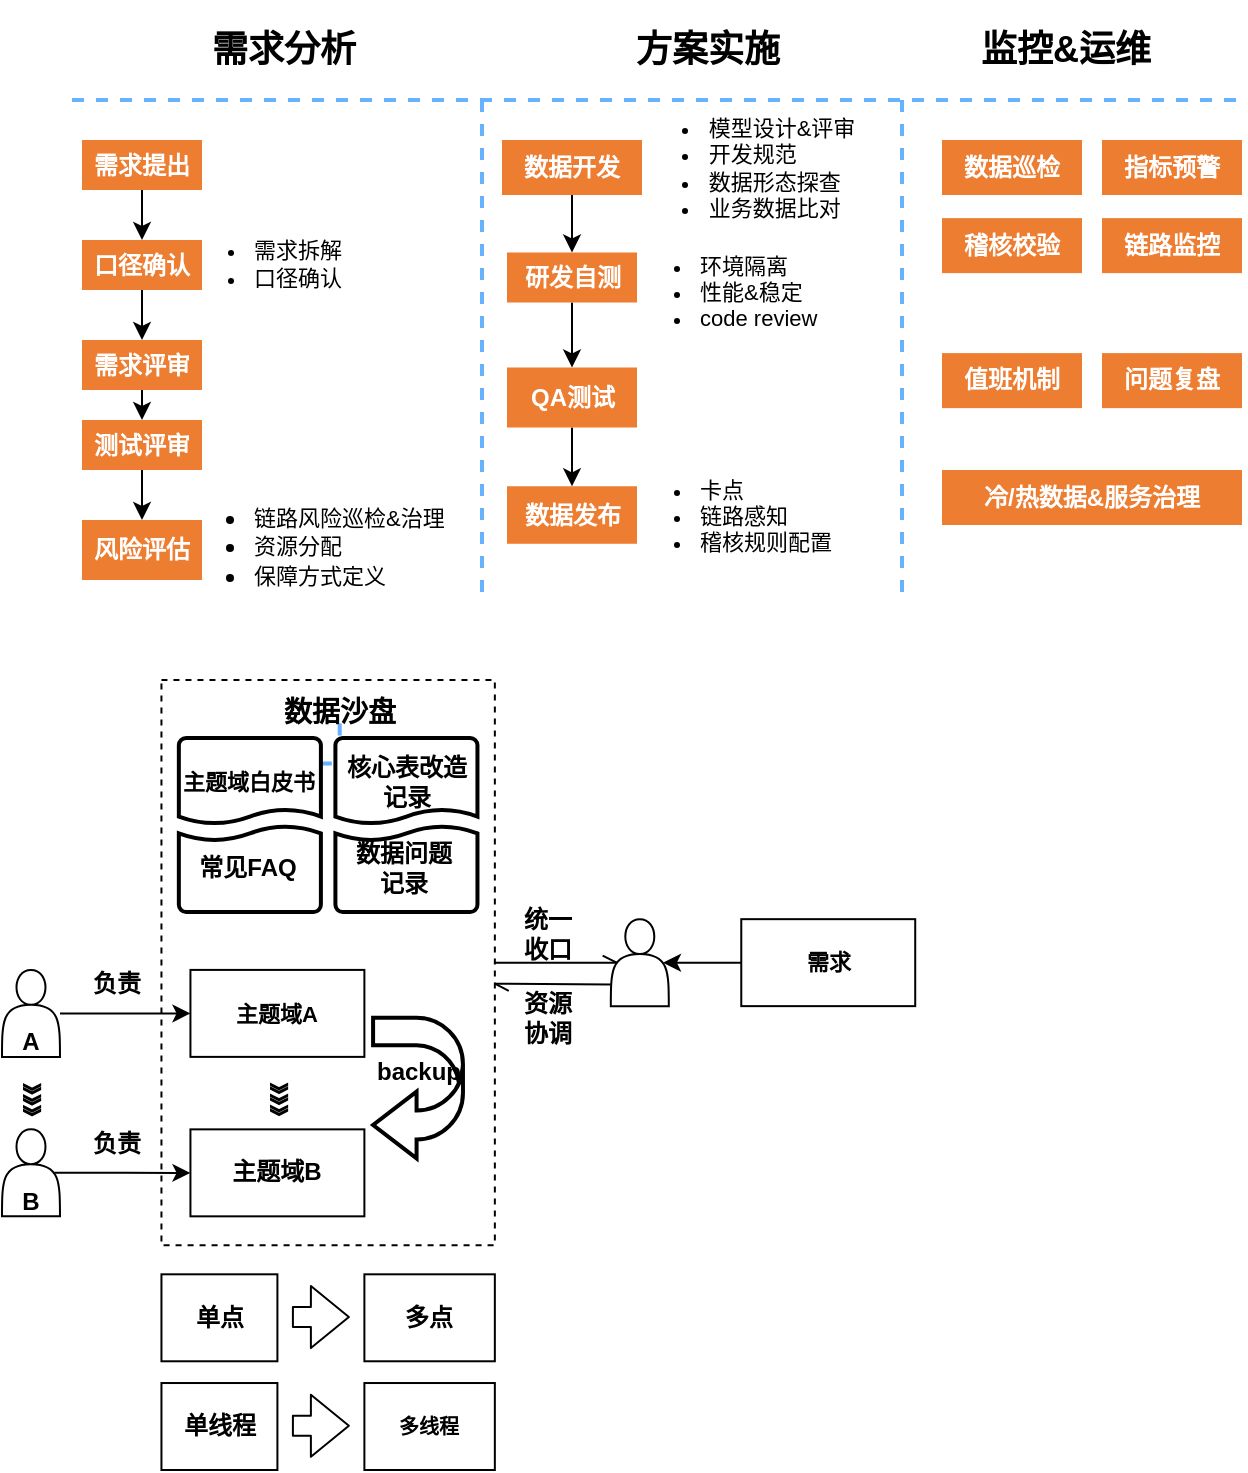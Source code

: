 <mxfile version="20.8.23" type="github">
  <diagram name="第 1 页" id="9t_LCf5cB-b87G4GpCwc">
    <mxGraphModel dx="1084" dy="1557" grid="1" gridSize="10" guides="1" tooltips="1" connect="1" arrows="1" fold="1" page="1" pageScale="1" pageWidth="827" pageHeight="1169" math="0" shadow="0">
      <root>
        <mxCell id="0" />
        <mxCell id="1" parent="0" />
        <mxCell id="ABy7lw26F6PikiW-eUqZ-20" style="edgeStyle=orthogonalEdgeStyle;rounded=0;orthogonalLoop=1;jettySize=auto;html=1;exitX=0.5;exitY=1;exitDx=0;exitDy=0;entryX=0.5;entryY=0;entryDx=0;entryDy=0;fillColor=#CC6600;" parent="1" source="ABy7lw26F6PikiW-eUqZ-21" target="ABy7lw26F6PikiW-eUqZ-23" edge="1">
          <mxGeometry relative="1" as="geometry" />
        </mxCell>
        <mxCell id="ABy7lw26F6PikiW-eUqZ-21" value="&lt;font color=&quot;#ffffff&quot;&gt;&lt;b&gt;口径确认&lt;/b&gt;&lt;/font&gt;" style="rounded=0;whiteSpace=wrap;html=1;strokeColor=none;fillColor=#ed7d31;" parent="1" vertex="1">
          <mxGeometry x="290" y="-130" width="60" height="25" as="geometry" />
        </mxCell>
        <mxCell id="ABy7lw26F6PikiW-eUqZ-22" style="edgeStyle=orthogonalEdgeStyle;rounded=0;orthogonalLoop=1;jettySize=auto;html=1;exitX=0.5;exitY=1;exitDx=0;exitDy=0;entryX=0.5;entryY=0;entryDx=0;entryDy=0;fontSize=11;fillColor=#CC6600;" parent="1" source="ABy7lw26F6PikiW-eUqZ-23" target="ABy7lw26F6PikiW-eUqZ-25" edge="1">
          <mxGeometry relative="1" as="geometry" />
        </mxCell>
        <mxCell id="ABy7lw26F6PikiW-eUqZ-23" value="&lt;b&gt;&lt;font color=&quot;#ffffff&quot;&gt;需求评审&lt;/font&gt;&lt;/b&gt;" style="rounded=0;whiteSpace=wrap;html=1;strokeColor=none;fillColor=#ed7d31;" parent="1" vertex="1">
          <mxGeometry x="290" y="-80" width="60" height="25" as="geometry" />
        </mxCell>
        <mxCell id="ABy7lw26F6PikiW-eUqZ-24" style="edgeStyle=orthogonalEdgeStyle;rounded=0;orthogonalLoop=1;jettySize=auto;html=1;exitX=0.5;exitY=1;exitDx=0;exitDy=0;fontFamily=微软雅黑;fontSize=11;fontColor=#000000;strokeColor=#000000;fillColor=#FFCC99;" parent="1" source="ABy7lw26F6PikiW-eUqZ-25" target="ABy7lw26F6PikiW-eUqZ-58" edge="1">
          <mxGeometry relative="1" as="geometry" />
        </mxCell>
        <mxCell id="ABy7lw26F6PikiW-eUqZ-25" value="&lt;font color=&quot;#ffffff&quot;&gt;&lt;b&gt;测试评审&lt;/b&gt;&lt;/font&gt;" style="rounded=0;whiteSpace=wrap;html=1;strokeColor=none;fillColor=#ed7d31;" parent="1" vertex="1">
          <mxGeometry x="290" y="-40" width="60" height="25" as="geometry" />
        </mxCell>
        <mxCell id="ABy7lw26F6PikiW-eUqZ-26" style="edgeStyle=orthogonalEdgeStyle;rounded=0;orthogonalLoop=1;jettySize=auto;html=1;exitX=0.5;exitY=1;exitDx=0;exitDy=0;entryX=0.5;entryY=0;entryDx=0;entryDy=0;fillColor=#CC6600;" parent="1" source="ABy7lw26F6PikiW-eUqZ-27" target="ABy7lw26F6PikiW-eUqZ-21" edge="1">
          <mxGeometry relative="1" as="geometry" />
        </mxCell>
        <mxCell id="ABy7lw26F6PikiW-eUqZ-27" value="&lt;font style=&quot;&quot; color=&quot;#ffffff&quot;&gt;&lt;b&gt;需求提出&lt;/b&gt;&lt;/font&gt;" style="rounded=0;whiteSpace=wrap;html=1;strokeColor=none;fillColor=#ed7d31;" parent="1" vertex="1">
          <mxGeometry x="290" y="-180" width="60" height="25" as="geometry" />
        </mxCell>
        <mxCell id="ABy7lw26F6PikiW-eUqZ-28" style="edgeStyle=orthogonalEdgeStyle;rounded=0;orthogonalLoop=1;jettySize=auto;html=1;exitX=0.5;exitY=1;exitDx=0;exitDy=0;fontSize=11;fillColor=#CC6600;" parent="1" source="ABy7lw26F6PikiW-eUqZ-29" target="ABy7lw26F6PikiW-eUqZ-31" edge="1">
          <mxGeometry relative="1" as="geometry" />
        </mxCell>
        <mxCell id="ABy7lw26F6PikiW-eUqZ-29" value="&lt;font color=&quot;#ffffff&quot;&gt;&lt;b&gt;研发自测&lt;/b&gt;&lt;/font&gt;" style="rounded=0;whiteSpace=wrap;html=1;strokeColor=none;fillColor=#ed7d31;" parent="1" vertex="1">
          <mxGeometry x="502.5" y="-123.75" width="65" height="25" as="geometry" />
        </mxCell>
        <mxCell id="ABy7lw26F6PikiW-eUqZ-30" style="edgeStyle=orthogonalEdgeStyle;rounded=0;orthogonalLoop=1;jettySize=auto;html=1;exitX=0.5;exitY=1;exitDx=0;exitDy=0;fontSize=11;fillColor=#CC6600;" parent="1" source="ABy7lw26F6PikiW-eUqZ-31" target="ABy7lw26F6PikiW-eUqZ-32" edge="1">
          <mxGeometry relative="1" as="geometry" />
        </mxCell>
        <mxCell id="ABy7lw26F6PikiW-eUqZ-31" value="&lt;font color=&quot;#ffffff&quot;&gt;&lt;b&gt;QA测试&lt;/b&gt;&lt;/font&gt;" style="rounded=0;whiteSpace=wrap;html=1;strokeColor=none;fillColor=#ed7d31;" parent="1" vertex="1">
          <mxGeometry x="502.5" y="-66.25" width="65" height="30" as="geometry" />
        </mxCell>
        <mxCell id="ABy7lw26F6PikiW-eUqZ-32" value="&lt;font color=&quot;#ffffff&quot;&gt;&lt;b&gt;数据发布&lt;/b&gt;&lt;/font&gt;" style="rounded=0;whiteSpace=wrap;html=1;strokeColor=none;fillColor=#ed7d31;" parent="1" vertex="1">
          <mxGeometry x="502.5" y="-6.87" width="65" height="28.75" as="geometry" />
        </mxCell>
        <mxCell id="ABy7lw26F6PikiW-eUqZ-33" value="&lt;ul&gt;&lt;li&gt;环境隔离&lt;/li&gt;&lt;li&gt;性能&amp;amp;稳定&lt;/li&gt;&lt;li&gt;code review&lt;/li&gt;&lt;/ul&gt;" style="text;html=1;strokeColor=none;fillColor=none;align=left;verticalAlign=middle;whiteSpace=wrap;rounded=0;dashed=1;fontSize=11;" parent="1" vertex="1">
          <mxGeometry x="557.49" y="-128.75" width="114" height="48.75" as="geometry" />
        </mxCell>
        <mxCell id="ABy7lw26F6PikiW-eUqZ-34" value="&lt;div style=&quot;font-size: 11px;&quot;&gt;&lt;ul style=&quot;font-size: 11px;&quot;&gt;&lt;li style=&quot;font-size: 11px;&quot;&gt;&lt;span style=&quot;font-size: 11px;&quot;&gt;卡点&lt;/span&gt;&lt;/li&gt;&lt;li style=&quot;font-size: 11px;&quot;&gt;链路感知&lt;/li&gt;&lt;li style=&quot;font-size: 11px;&quot;&gt;稽核规则配置&lt;/li&gt;&lt;/ul&gt;&lt;/div&gt;" style="text;html=1;strokeColor=none;fillColor=none;align=left;verticalAlign=middle;whiteSpace=wrap;rounded=0;dashed=1;fontSize=11;" parent="1" vertex="1">
          <mxGeometry x="557.49" y="-11.87" width="114" height="38.75" as="geometry" />
        </mxCell>
        <mxCell id="ABy7lw26F6PikiW-eUqZ-35" value="&lt;div style=&quot;text-align: left&quot;&gt;&lt;ul&gt;&lt;li style=&quot;border-color: var(--border-color);&quot;&gt;模型设计&amp;amp;评审&lt;/li&gt;&lt;li&gt;开发规范&lt;/li&gt;&lt;li&gt;数据形态探查&lt;/li&gt;&lt;li&gt;业务数据比对&lt;/li&gt;&lt;/ul&gt;&lt;/div&gt;" style="text;html=1;strokeColor=none;fillColor=none;align=center;verticalAlign=middle;whiteSpace=wrap;rounded=0;dashed=1;fontSize=11;" parent="1" vertex="1">
          <mxGeometry x="557.49" y="-203.13" width="126" height="73.75" as="geometry" />
        </mxCell>
        <mxCell id="ABy7lw26F6PikiW-eUqZ-39" value="&lt;h2&gt;&lt;span style=&quot;&quot;&gt;&lt;font style=&quot;font-size: 18px;&quot;&gt;需求分析&lt;/font&gt;&lt;/span&gt;&lt;/h2&gt;" style="text;html=1;strokeColor=none;fillColor=none;align=center;verticalAlign=middle;whiteSpace=wrap;rounded=0;dashed=1;fontSize=11;fontStyle=1" parent="1" vertex="1">
          <mxGeometry x="351" y="-240" width="80" height="30" as="geometry" />
        </mxCell>
        <mxCell id="ABy7lw26F6PikiW-eUqZ-41" style="edgeStyle=orthogonalEdgeStyle;rounded=0;orthogonalLoop=1;jettySize=auto;html=1;exitX=0.5;exitY=1;exitDx=0;exitDy=0;entryX=0.5;entryY=0;entryDx=0;entryDy=0;fontSize=11;fillColor=#CC6600;" parent="1" source="ABy7lw26F6PikiW-eUqZ-43" target="ABy7lw26F6PikiW-eUqZ-29" edge="1">
          <mxGeometry relative="1" as="geometry" />
        </mxCell>
        <mxCell id="ABy7lw26F6PikiW-eUqZ-43" value="&lt;font color=&quot;#ffffff&quot;&gt;&lt;b&gt;数据开发&lt;/b&gt;&lt;/font&gt;" style="rounded=0;whiteSpace=wrap;html=1;strokeColor=none;fillColor=#ed7d31;" parent="1" vertex="1">
          <mxGeometry x="500" y="-180" width="70" height="27.5" as="geometry" />
        </mxCell>
        <mxCell id="ABy7lw26F6PikiW-eUqZ-53" value="&lt;h2&gt;&lt;span style=&quot;&quot;&gt;&lt;font style=&quot;font-size: 18px;&quot;&gt;监控&amp;amp;运维&lt;/font&gt;&lt;/span&gt;&lt;/h2&gt;" style="text;html=1;strokeColor=none;fillColor=none;align=center;verticalAlign=middle;whiteSpace=wrap;rounded=0;dashed=1;fontSize=11;fontStyle=1" parent="1" vertex="1">
          <mxGeometry x="737" y="-240" width="90" height="30" as="geometry" />
        </mxCell>
        <mxCell id="ABy7lw26F6PikiW-eUqZ-57" value="&lt;ul&gt;&lt;li&gt;&lt;font style=&quot;font-size: 11px&quot;&gt;链路风险巡检&amp;amp;治理&lt;/font&gt;&lt;/li&gt;&lt;li&gt;&lt;font style=&quot;font-size: 11px&quot;&gt;资源分配&lt;/font&gt;&lt;/li&gt;&lt;li&gt;&lt;font style=&quot;font-size: 11px&quot;&gt;保障方式定义&lt;/font&gt;&lt;/li&gt;&lt;/ul&gt;" style="text;html=1;strokeColor=none;fillColor=none;align=left;verticalAlign=middle;whiteSpace=wrap;rounded=0;dashed=1;" parent="1" vertex="1">
          <mxGeometry x="334" y="2.5" width="146" height="40" as="geometry" />
        </mxCell>
        <mxCell id="ABy7lw26F6PikiW-eUqZ-58" value="&lt;b&gt;&lt;font color=&quot;#ffffff&quot;&gt;风险&lt;font face=&quot;微软雅黑&quot;&gt;评估&lt;/font&gt;&lt;/font&gt;&lt;/b&gt;" style="rounded=0;whiteSpace=wrap;html=1;strokeColor=none;fillColor=#ed7d31;" parent="1" vertex="1">
          <mxGeometry x="290" y="10" width="60" height="30" as="geometry" />
        </mxCell>
        <mxCell id="ABy7lw26F6PikiW-eUqZ-60" value="&lt;h2&gt;&lt;span style=&quot;font-size: 18px;&quot;&gt;方案实施&lt;/span&gt;&lt;/h2&gt;" style="text;html=1;strokeColor=none;fillColor=none;align=center;verticalAlign=middle;whiteSpace=wrap;rounded=0;dashed=1;fontSize=11;fontStyle=1" parent="1" vertex="1">
          <mxGeometry x="563.49" y="-240" width="80" height="30" as="geometry" />
        </mxCell>
        <mxCell id="ABy7lw26F6PikiW-eUqZ-61" value="&lt;ul&gt;&lt;li&gt;需求拆解&lt;/li&gt;&lt;li&gt;口径确认&lt;/li&gt;&lt;/ul&gt;" style="text;html=1;strokeColor=none;fillColor=none;align=left;verticalAlign=middle;whiteSpace=wrap;rounded=0;dashed=1;fontSize=11;" parent="1" vertex="1">
          <mxGeometry x="334" y="-136.88" width="114" height="38.75" as="geometry" />
        </mxCell>
        <mxCell id="ABy7lw26F6PikiW-eUqZ-62" value="&lt;font color=&quot;#ffffff&quot;&gt;&lt;b&gt;值班机制&lt;/b&gt;&lt;/font&gt;" style="rounded=0;whiteSpace=wrap;html=1;strokeColor=none;fillColor=#ed7d31;" parent="1" vertex="1">
          <mxGeometry x="720" y="-73.44" width="70" height="27.5" as="geometry" />
        </mxCell>
        <mxCell id="ABy7lw26F6PikiW-eUqZ-63" value="&lt;font color=&quot;#ffffff&quot;&gt;&lt;b&gt;指标预警&lt;/b&gt;&lt;/font&gt;" style="rounded=0;whiteSpace=wrap;html=1;strokeColor=none;fillColor=#ed7d31;" parent="1" vertex="1">
          <mxGeometry x="800" y="-180" width="70" height="27.5" as="geometry" />
        </mxCell>
        <mxCell id="ABy7lw26F6PikiW-eUqZ-64" value="&lt;font color=&quot;#ffffff&quot;&gt;&lt;b&gt;数据巡检&lt;/b&gt;&lt;/font&gt;" style="rounded=0;whiteSpace=wrap;html=1;strokeColor=none;fillColor=#ed7d31;" parent="1" vertex="1">
          <mxGeometry x="720" y="-180" width="70" height="27.5" as="geometry" />
        </mxCell>
        <mxCell id="ABy7lw26F6PikiW-eUqZ-65" value="&lt;font color=&quot;#ffffff&quot;&gt;&lt;b&gt;稽核校验&lt;/b&gt;&lt;/font&gt;" style="rounded=0;whiteSpace=wrap;html=1;strokeColor=none;fillColor=#ed7d31;" parent="1" vertex="1">
          <mxGeometry x="720" y="-140.94" width="70" height="27.5" as="geometry" />
        </mxCell>
        <mxCell id="ABy7lw26F6PikiW-eUqZ-66" value="&lt;font color=&quot;#ffffff&quot;&gt;&lt;b&gt;冷/热数据&amp;amp;服务治理&lt;/b&gt;&lt;/font&gt;" style="rounded=0;whiteSpace=wrap;html=1;strokeColor=none;fillColor=#ed7d31;" parent="1" vertex="1">
          <mxGeometry x="720" y="-15" width="150" height="27.5" as="geometry" />
        </mxCell>
        <mxCell id="ABy7lw26F6PikiW-eUqZ-67" value="&lt;font color=&quot;#ffffff&quot;&gt;&lt;b&gt;问题复盘&lt;/b&gt;&lt;/font&gt;" style="rounded=0;whiteSpace=wrap;html=1;strokeColor=none;fillColor=#ed7d31;" parent="1" vertex="1">
          <mxGeometry x="800" y="-73.44" width="70" height="27.5" as="geometry" />
        </mxCell>
        <mxCell id="ABy7lw26F6PikiW-eUqZ-75" value="" style="endArrow=none;html=1;rounded=0;sketch=0;hachureGap=4;jiggle=2;curveFitting=1;fontFamily=Architects Daughter;fontSource=https%3A%2F%2Ffonts.googleapis.com%2Fcss%3Ffamily%3DArchitects%2BDaughter;fontSize=18;fontColor=#FFFFFF;strokeWidth=2;dashed=1;fillColor=#a0522d;strokeColor=#66B2FF;" parent="1" edge="1">
          <mxGeometry width="50" height="50" relative="1" as="geometry">
            <mxPoint x="285" y="-200" as="sourcePoint" />
            <mxPoint x="870" y="-200" as="targetPoint" />
          </mxGeometry>
        </mxCell>
        <mxCell id="ABy7lw26F6PikiW-eUqZ-76" value="" style="endArrow=none;html=1;rounded=0;sketch=0;hachureGap=4;jiggle=2;curveFitting=1;fontFamily=Architects Daughter;fontSource=https%3A%2F%2Ffonts.googleapis.com%2Fcss%3Ffamily%3DArchitects%2BDaughter;fontSize=18;fontColor=#FFFFFF;strokeWidth=2;dashed=1;fillColor=#a0522d;strokeColor=#66B2FF;" parent="1" edge="1">
          <mxGeometry width="50" height="50" relative="1" as="geometry">
            <mxPoint x="490" y="-200" as="sourcePoint" />
            <mxPoint x="490" y="50" as="targetPoint" />
          </mxGeometry>
        </mxCell>
        <mxCell id="ABy7lw26F6PikiW-eUqZ-77" value="" style="endArrow=none;html=1;rounded=0;sketch=0;hachureGap=4;jiggle=2;curveFitting=1;fontFamily=Architects Daughter;fontSource=https%3A%2F%2Ffonts.googleapis.com%2Fcss%3Ffamily%3DArchitects%2BDaughter;fontSize=18;fontColor=#FFFFFF;strokeWidth=2;dashed=1;fillColor=#a0522d;strokeColor=#66B2FF;" parent="1" edge="1">
          <mxGeometry width="50" height="50" relative="1" as="geometry">
            <mxPoint x="700" y="-199.99" as="sourcePoint" />
            <mxPoint x="700" y="50" as="targetPoint" />
          </mxGeometry>
        </mxCell>
        <mxCell id="ABy7lw26F6PikiW-eUqZ-80" value="&lt;font color=&quot;#ffffff&quot;&gt;&lt;b&gt;链路监控&lt;/b&gt;&lt;/font&gt;" style="rounded=0;whiteSpace=wrap;html=1;strokeColor=none;fillColor=#ed7d31;" parent="1" vertex="1">
          <mxGeometry x="800" y="-140.94" width="70" height="27.5" as="geometry" />
        </mxCell>
        <mxCell id="AeJb_-g4OJ0gDthynvQF-2" value="" style="rounded=0;whiteSpace=wrap;html=1;dashed=1;fontStyle=1;container=0;" diagramCategory="general" diagramName="Rectangle" vertex="1" parent="1">
          <mxGeometry x="329.726" y="90" width="166.699" height="282.661" as="geometry" />
        </mxCell>
        <mxCell id="AeJb_-g4OJ0gDthynvQF-3" value="&lt;font style=&quot;font-size: 11px;&quot;&gt;主题域A&lt;/font&gt;" style="rounded=0;whiteSpace=wrap;html=1;fontStyle=1;container=0;" diagramCategory="general" diagramName="Rectangle" vertex="1" parent="1">
          <mxGeometry x="344.221" y="234.954" width="86.973" height="43.486" as="geometry" />
        </mxCell>
        <mxCell id="AeJb_-g4OJ0gDthynvQF-5" value="&lt;font style=&quot;font-size: 11px;&quot;&gt;需求&lt;/font&gt;" style="rounded=0;whiteSpace=wrap;html=1;fontStyle=1;container=0;" diagramCategory="general" diagramName="Rectangle" vertex="1" parent="1">
          <mxGeometry x="619.637" y="209.587" width="86.973" height="43.486" as="geometry" />
        </mxCell>
        <mxCell id="AeJb_-g4OJ0gDthynvQF-6" style="edgeStyle=orthogonalEdgeStyle;rounded=0;orthogonalLoop=1;jettySize=auto;html=1;fontStyle=1;" edge="1" parent="1" source="AeJb_-g4OJ0gDthynvQF-7" target="AeJb_-g4OJ0gDthynvQF-3">
          <mxGeometry relative="1" as="geometry" />
        </mxCell>
        <mxCell id="AeJb_-g4OJ0gDthynvQF-7" value="" style="shape=actor;whiteSpace=wrap;html=1;fontStyle=1;container=0;" diagramCategory="advanced" diagramName="User" vertex="1" parent="1">
          <mxGeometry x="250" y="234.954" width="28.991" height="43.486" as="geometry" />
        </mxCell>
        <mxCell id="AeJb_-g4OJ0gDthynvQF-9" value="" style="shape=actor;whiteSpace=wrap;html=1;fontStyle=1;container=0;" diagramCategory="advanced" diagramName="User" vertex="1" parent="1">
          <mxGeometry x="250" y="314.679" width="28.991" height="43.486" as="geometry" />
        </mxCell>
        <mxCell id="AeJb_-g4OJ0gDthynvQF-10" value="主题域B" style="rounded=0;whiteSpace=wrap;html=1;fontStyle=1;container=0;" diagramCategory="general" diagramName="Rectangle" vertex="1" parent="1">
          <mxGeometry x="344.221" y="314.679" width="86.973" height="43.486" as="geometry" />
        </mxCell>
        <mxCell id="AeJb_-g4OJ0gDthynvQF-8" style="edgeStyle=orthogonalEdgeStyle;rounded=0;orthogonalLoop=1;jettySize=auto;html=1;exitX=0.9;exitY=0.5;exitDx=0;exitDy=0;exitPerimeter=0;fontStyle=1;" edge="1" parent="1" source="AeJb_-g4OJ0gDthynvQF-9" target="AeJb_-g4OJ0gDthynvQF-10">
          <mxGeometry relative="1" as="geometry" />
        </mxCell>
        <mxCell id="AeJb_-g4OJ0gDthynvQF-11" value="A" style="text;html=1;strokeColor=none;fillColor=none;align=center;verticalAlign=middle;whiteSpace=wrap;rounded=0;fontStyle=1;container=0;" diagramCategory="general" diagramName="text" vertex="1" parent="1">
          <mxGeometry x="250" y="263.945" width="28.991" height="14.495" as="geometry" />
        </mxCell>
        <mxCell id="AeJb_-g4OJ0gDthynvQF-12" value="B" style="text;html=1;strokeColor=none;fillColor=none;align=center;verticalAlign=middle;whiteSpace=wrap;rounded=0;fontStyle=1;container=0;" diagramCategory="general" diagramName="text" vertex="1" parent="1">
          <mxGeometry x="250" y="343.67" width="28.991" height="14.495" as="geometry" />
        </mxCell>
        <mxCell id="AeJb_-g4OJ0gDthynvQF-13" value="负责" style="text;html=1;strokeColor=none;fillColor=none;align=center;verticalAlign=middle;whiteSpace=wrap;rounded=0;fontStyle=1;container=0;" diagramCategory="general" diagramName="text" vertex="1" parent="1">
          <mxGeometry x="293.487" y="234.954" width="28.991" height="14.495" as="geometry" />
        </mxCell>
        <mxCell id="AeJb_-g4OJ0gDthynvQF-14" value="负责" style="text;html=1;strokeColor=none;fillColor=none;align=center;verticalAlign=middle;whiteSpace=wrap;rounded=0;fontStyle=1;container=0;" diagramCategory="general" diagramName="text" vertex="1" parent="1">
          <mxGeometry x="293.487" y="314.679" width="28.991" height="14.495" as="geometry" />
        </mxCell>
        <mxCell id="AeJb_-g4OJ0gDthynvQF-15" value="》》》" style="text;html=1;strokeColor=none;fillColor=none;align=center;verticalAlign=middle;whiteSpace=wrap;rounded=0;rotation=90;fontStyle=1;container=0;" diagramCategory="general" diagramName="text" vertex="1" parent="1">
          <mxGeometry x="250" y="292.936" width="28.991" height="14.495" as="geometry" />
        </mxCell>
        <mxCell id="AeJb_-g4OJ0gDthynvQF-16" value="》》》" style="text;html=1;strokeColor=none;fillColor=none;align=center;verticalAlign=middle;whiteSpace=wrap;rounded=0;rotation=90;fontStyle=1;container=0;" diagramCategory="general" diagramName="text" vertex="1" parent="1">
          <mxGeometry x="373.212" y="292.936" width="28.991" height="14.495" as="geometry" />
        </mxCell>
        <mxCell id="AeJb_-g4OJ0gDthynvQF-17" value="统一收口" style="text;html=1;strokeColor=none;fillColor=none;align=center;verticalAlign=middle;whiteSpace=wrap;rounded=0;fontStyle=1;container=0;" diagramCategory="general" diagramName="text" vertex="1" parent="1">
          <mxGeometry x="510" y="209.59" width="26.33" height="14.5" as="geometry" />
        </mxCell>
        <mxCell id="AeJb_-g4OJ0gDthynvQF-18" value="单点" style="rounded=0;whiteSpace=wrap;html=1;fontStyle=1;container=0;" diagramCategory="general" diagramName="Rectangle" vertex="1" parent="1">
          <mxGeometry x="329.726" y="387.156" width="57.982" height="43.486" as="geometry" />
        </mxCell>
        <mxCell id="AeJb_-g4OJ0gDthynvQF-19" value="多点" style="rounded=0;whiteSpace=wrap;html=1;fontStyle=1;container=0;" diagramCategory="general" diagramName="Rectangle" vertex="1" parent="1">
          <mxGeometry x="431.194" y="387.156" width="65.23" height="43.486" as="geometry" />
        </mxCell>
        <mxCell id="AeJb_-g4OJ0gDthynvQF-20" value="" style="shape=actor;whiteSpace=wrap;html=1;fontStyle=1;container=0;" diagramCategory="advanced" diagramName="User" vertex="1" parent="1">
          <mxGeometry x="554.407" y="209.587" width="28.991" height="43.486" as="geometry" />
        </mxCell>
        <mxCell id="AeJb_-g4OJ0gDthynvQF-1" style="edgeStyle=orthogonalEdgeStyle;rounded=0;orthogonalLoop=1;jettySize=auto;html=1;exitX=1;exitY=0.5;exitDx=0;exitDy=0;entryX=0.1;entryY=0.5;entryDx=0;entryDy=0;entryPerimeter=0;endArrow=openAsync;endFill=0;fontStyle=1;" edge="1" parent="1" source="AeJb_-g4OJ0gDthynvQF-2" target="AeJb_-g4OJ0gDthynvQF-20">
          <mxGeometry relative="1" as="geometry" />
        </mxCell>
        <mxCell id="AeJb_-g4OJ0gDthynvQF-4" style="edgeStyle=orthogonalEdgeStyle;rounded=0;orthogonalLoop=1;jettySize=auto;html=1;exitX=0;exitY=0.5;exitDx=0;exitDy=0;entryX=0.9;entryY=0.5;entryDx=0;entryDy=0;entryPerimeter=0;fontSize=16;fontStyle=1;" edge="1" parent="1" source="AeJb_-g4OJ0gDthynvQF-5" target="AeJb_-g4OJ0gDthynvQF-20">
          <mxGeometry relative="1" as="geometry" />
        </mxCell>
        <mxCell id="AeJb_-g4OJ0gDthynvQF-21" value="" style="shape=flexArrow;endArrow=classic;html=1;fontStyle=1;" diagramCategory="general" diagramName="arrow" edge="1" parent="1">
          <mxGeometry width="50" height="50" relative="1" as="geometry">
            <mxPoint x="394.956" y="408.537" as="sourcePoint" />
            <mxPoint x="423.947" y="408.537" as="targetPoint" />
          </mxGeometry>
        </mxCell>
        <mxCell id="AeJb_-g4OJ0gDthynvQF-37" value="" style="edgeStyle=orthogonalEdgeStyle;rounded=0;sketch=0;hachureGap=4;jiggle=2;curveFitting=1;orthogonalLoop=1;jettySize=auto;html=1;dashed=1;strokeColor=#66B2FF;strokeWidth=2;fontFamily=Architects Daughter;fontSource=https%3A%2F%2Ffonts.googleapis.com%2Fcss%3Ffamily%3DArchitects%2BDaughter;fontSize=14;fontColor=#FFFFFF;" edge="1" parent="1" source="AeJb_-g4OJ0gDthynvQF-22" target="AeJb_-g4OJ0gDthynvQF-27">
          <mxGeometry relative="1" as="geometry" />
        </mxCell>
        <mxCell id="AeJb_-g4OJ0gDthynvQF-22" value="&lt;font style=&quot;font-size: 14px;&quot;&gt;数据沙盘&lt;/font&gt;" style="text;html=1;strokeColor=none;fillColor=none;align=center;verticalAlign=middle;whiteSpace=wrap;rounded=0;fontSize=16;fontStyle=1;container=0;" diagramCategory="general" diagramName="text" vertex="1" parent="1">
          <mxGeometry x="387.71" y="97.25" width="62.29" height="14.5" as="geometry" />
        </mxCell>
        <mxCell id="AeJb_-g4OJ0gDthynvQF-23" value="单线程" style="rounded=0;whiteSpace=wrap;html=1;fontStyle=1;container=0;" diagramCategory="general" diagramName="Rectangle" vertex="1" parent="1">
          <mxGeometry x="329.726" y="441.514" width="57.982" height="43.486" as="geometry" />
        </mxCell>
        <mxCell id="AeJb_-g4OJ0gDthynvQF-24" value="&lt;font style=&quot;font-size: 10px;&quot;&gt;多线程&lt;/font&gt;" style="rounded=0;whiteSpace=wrap;html=1;fontStyle=1;container=0;" diagramCategory="general" diagramName="Rectangle" vertex="1" parent="1">
          <mxGeometry x="431.194" y="441.514" width="65.23" height="43.486" as="geometry" />
        </mxCell>
        <mxCell id="AeJb_-g4OJ0gDthynvQF-25" value="" style="shape=flexArrow;endArrow=classic;html=1;fontStyle=1;" diagramCategory="general" diagramName="arrow" edge="1" parent="1">
          <mxGeometry width="50" height="50" relative="1" as="geometry">
            <mxPoint x="394.956" y="462.894" as="sourcePoint" />
            <mxPoint x="423.947" y="462.894" as="targetPoint" />
          </mxGeometry>
        </mxCell>
        <mxCell id="AeJb_-g4OJ0gDthynvQF-26" value="核心表改造记录" style="shape=mxgraph.flowchart.document;whiteSpace=wrap;html=1;fillColor=#ffffff;strokeColor=#000000;strokeWidth=2;fontStyle=1;container=0;" diagramCategory="Flowchart" diagramName="Document" vertex="1" parent="1">
          <mxGeometry x="416.699" y="118.991" width="71.028" height="43.486" as="geometry" />
        </mxCell>
        <mxCell id="AeJb_-g4OJ0gDthynvQF-27" value="&lt;font style=&quot;font-size: 11px;&quot;&gt;主题域白皮书&lt;/font&gt;" style="shape=mxgraph.flowchart.document;whiteSpace=wrap;html=1;fillColor=#ffffff;strokeColor=#000000;strokeWidth=2;fontStyle=1;container=0;" diagramCategory="Flowchart" diagramName="Document" vertex="1" parent="1">
          <mxGeometry x="338.423" y="118.991" width="71.028" height="43.486" as="geometry" />
        </mxCell>
        <mxCell id="AeJb_-g4OJ0gDthynvQF-28" value="" style="shape=mxgraph.flowchart.document;whiteSpace=wrap;html=1;fillColor=#ffffff;strokeColor=#000000;strokeWidth=2;rotation=-180;fontStyle=1;container=0;" diagramCategory="Flowchart" diagramName="Document" vertex="1" parent="1">
          <mxGeometry x="338.423" y="162.477" width="71.028" height="43.486" as="geometry" />
        </mxCell>
        <mxCell id="AeJb_-g4OJ0gDthynvQF-29" value="常见FAQ" style="text;html=1;strokeColor=none;fillColor=none;align=center;verticalAlign=middle;whiteSpace=wrap;rounded=0;fontStyle=1;container=0;" diagramCategory="general" diagramName="text" vertex="1" parent="1">
          <mxGeometry x="344.221" y="176.972" width="57.982" height="14.495" as="geometry" />
        </mxCell>
        <mxCell id="AeJb_-g4OJ0gDthynvQF-30" value="" style="shape=mxgraph.flowchart.document;whiteSpace=wrap;html=1;fillColor=#ffffff;strokeColor=#000000;strokeWidth=2;rotation=-180;fontStyle=1;container=0;" diagramCategory="Flowchart" diagramName="Document" vertex="1" parent="1">
          <mxGeometry x="416.699" y="162.477" width="71.028" height="43.486" as="geometry" />
        </mxCell>
        <mxCell id="AeJb_-g4OJ0gDthynvQF-31" value="数据问题记录" style="text;html=1;strokeColor=none;fillColor=none;align=center;verticalAlign=middle;whiteSpace=wrap;rounded=0;fontStyle=1;container=0;" diagramCategory="general" diagramName="text" vertex="1" parent="1">
          <mxGeometry x="422.497" y="176.972" width="57.982" height="14.495" as="geometry" />
        </mxCell>
        <mxCell id="AeJb_-g4OJ0gDthynvQF-32" value="" style="endArrow=openAsync;html=1;exitX=0;exitY=0.75;exitDx=0;exitDy=0;endFill=0;fontStyle=1;" diagramCategory="general" diagramName="DirectionalConnector" edge="1" parent="1" source="AeJb_-g4OJ0gDthynvQF-20">
          <mxGeometry width="50" height="50" relative="1" as="geometry">
            <mxPoint x="547.159" y="242.202" as="sourcePoint" />
            <mxPoint x="496.424" y="241.839" as="targetPoint" />
          </mxGeometry>
        </mxCell>
        <mxCell id="AeJb_-g4OJ0gDthynvQF-33" value="资源协调" style="text;html=1;strokeColor=none;fillColor=none;align=center;verticalAlign=middle;whiteSpace=wrap;rounded=0;fontStyle=1;container=0;" diagramCategory="general" diagramName="text" vertex="1" parent="1">
          <mxGeometry x="510" y="234.95" width="26.33" height="47.8" as="geometry" />
        </mxCell>
        <mxCell id="AeJb_-g4OJ0gDthynvQF-34" value="" style="shape=mxgraph.arrows.u_turn_left_arrow;whiteSpace=wrap;html=1;fillColor=#ffffff;strokeColor=#000000;strokeWidth=2;container=0;" diagramCategory="arrow" diagramName="UTurnLeftArrow" vertex="1" parent="1">
          <mxGeometry x="435.543" y="258.872" width="44.936" height="70.303" as="geometry" />
        </mxCell>
        <mxCell id="AeJb_-g4OJ0gDthynvQF-35" value="backup" style="text;html=1;strokeColor=none;fillColor=none;align=center;verticalAlign=middle;whiteSpace=wrap;rounded=0;fontStyle=1;container=0;" diagramCategory="general" diagramName="text" vertex="1" parent="1">
          <mxGeometry x="443.516" y="278.44" width="28.991" height="14.495" as="geometry" />
        </mxCell>
      </root>
    </mxGraphModel>
  </diagram>
</mxfile>

